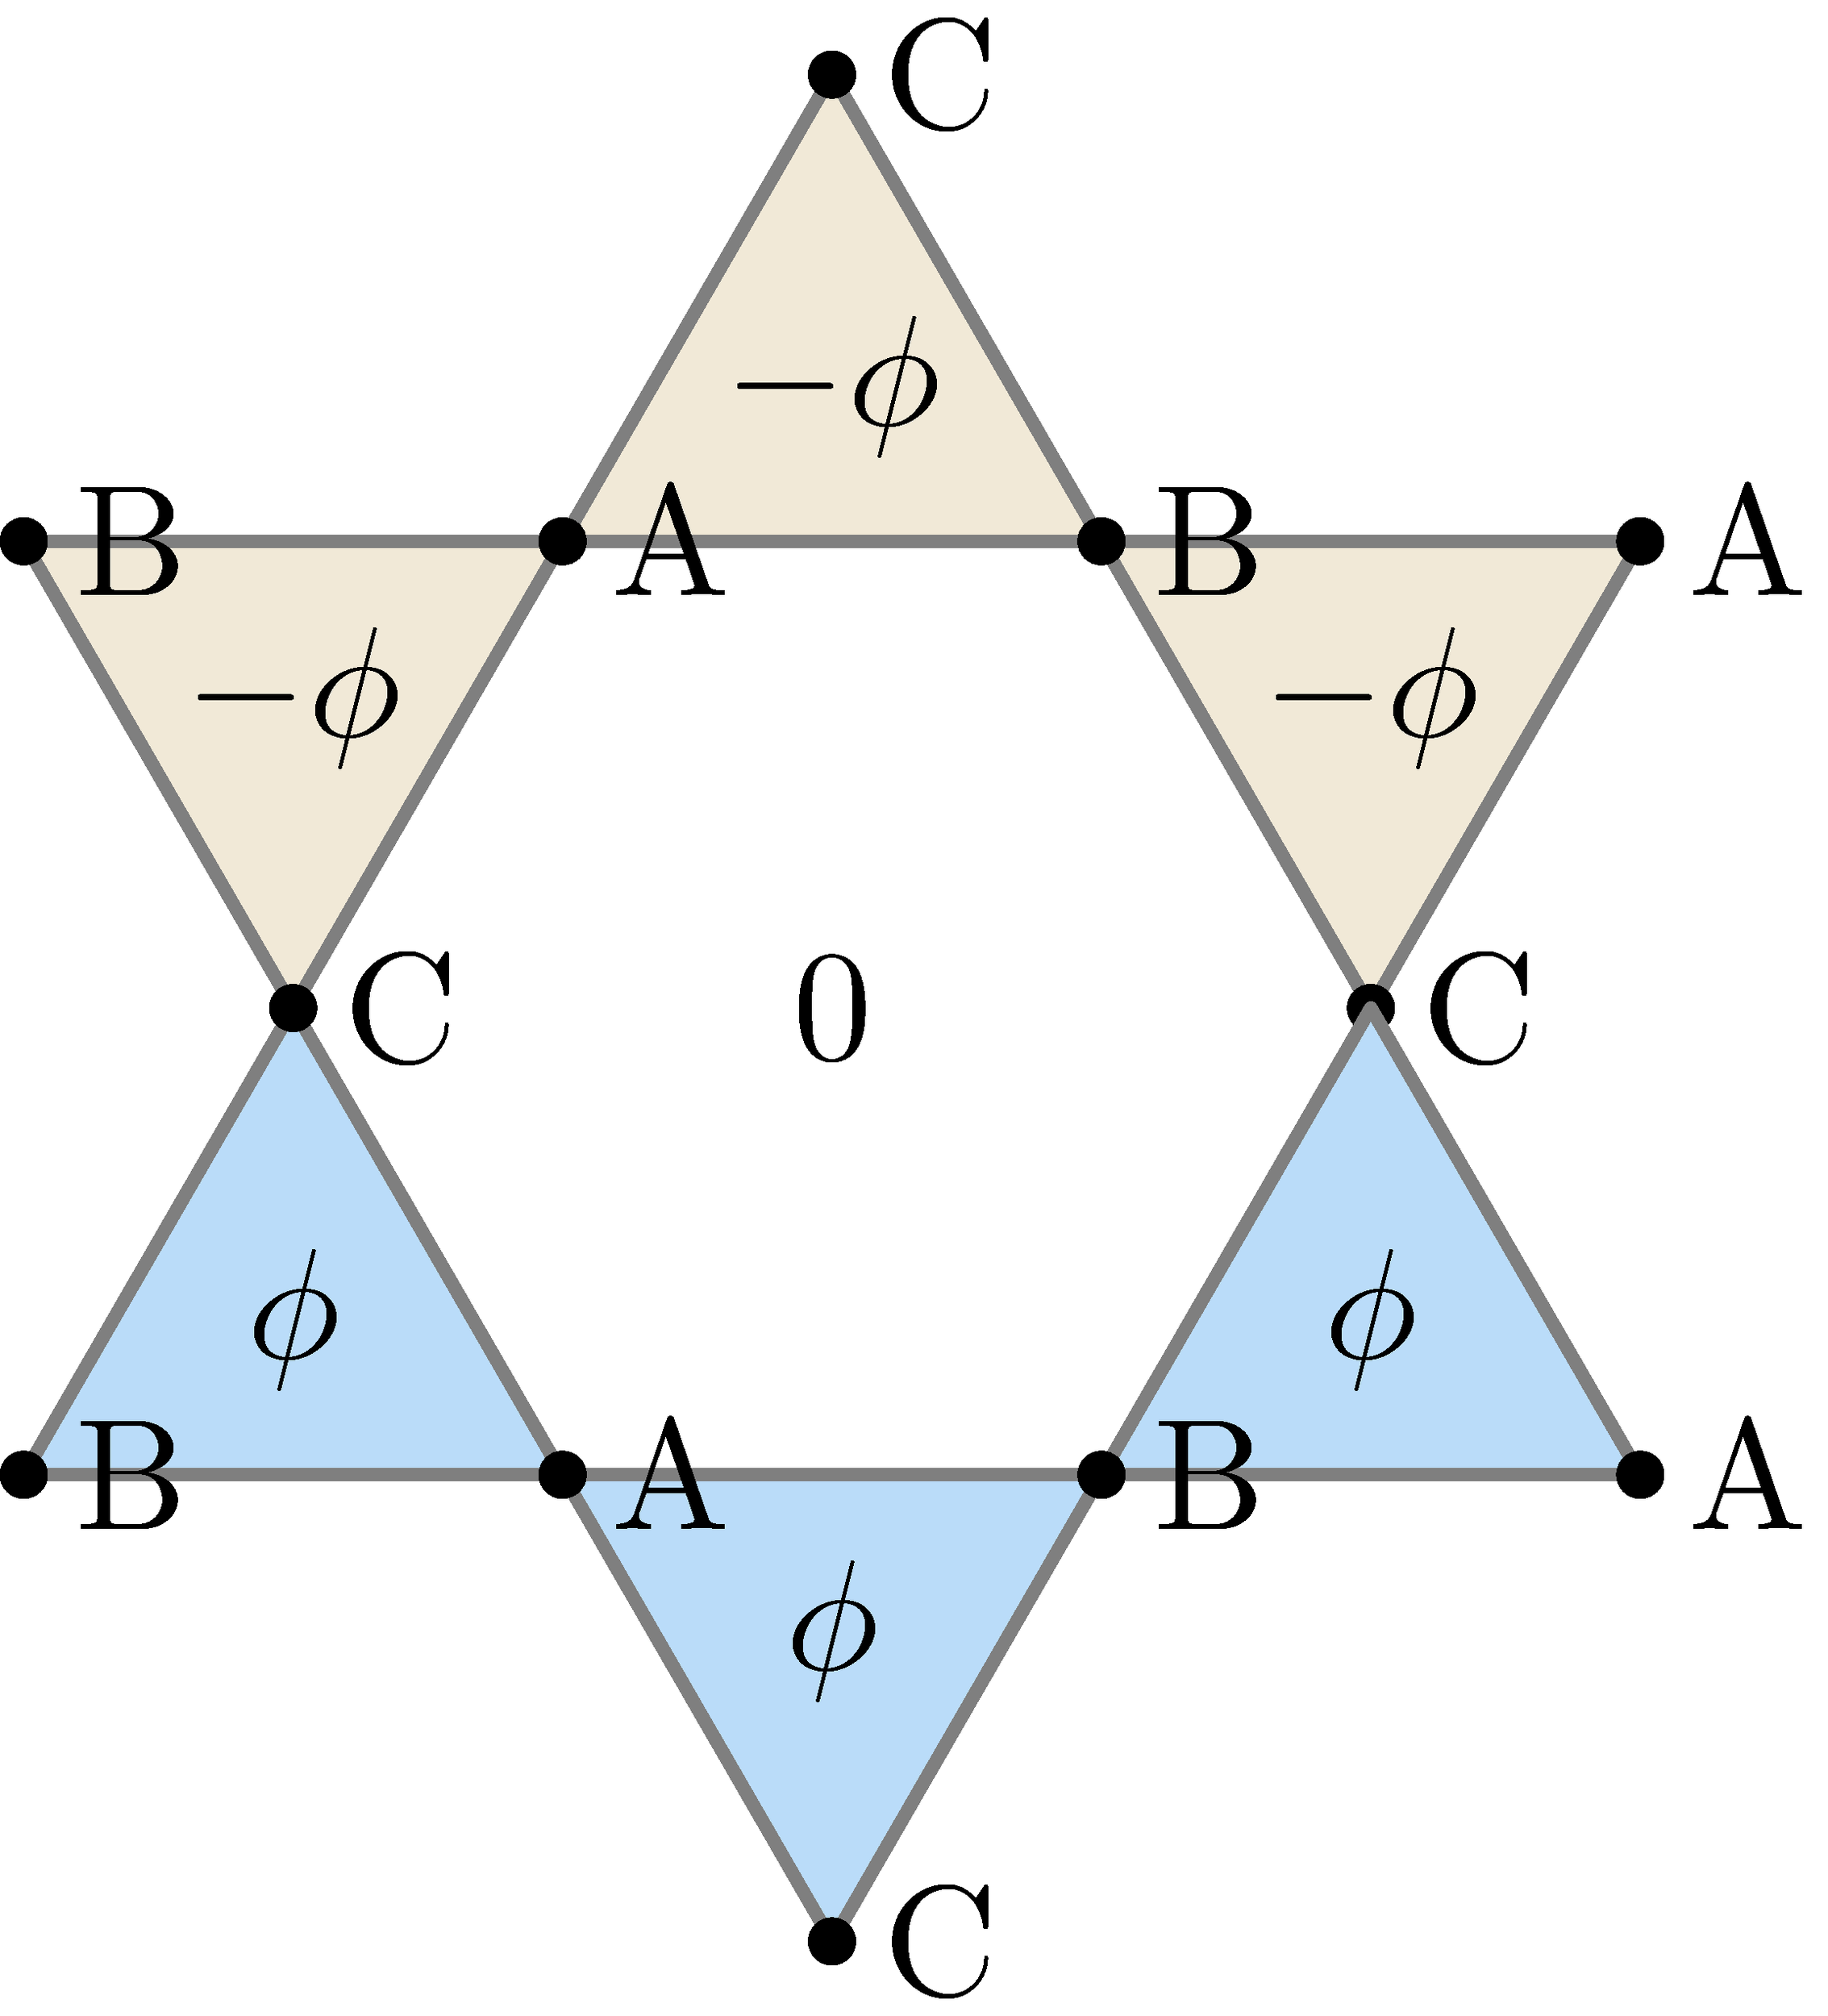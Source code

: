 settings.outformat = "png";
settings.render=20;
defaultpen(fontsize(10pt));
unitsize(3mm);
usepackage("amsfonts");
settings.tex="pdflatex" ;
string pale_green = "#D8F2EB";
string pale_yellow = "#F2EAD8";
string pale_blue2 = "#D8E0F2";
string pale_blue = "BBDDFA"; 

string[] inner_labs = {"C", "B", "A", "C", "A", "B"};
string[] outer_labs = {"A", "C", "B", "B", "C", "A"};
string[] tri_phases = {"$-\phi$", "$-\phi$", "$-\phi$", "$\phi$", "$\phi$", "$\phi$"};
pen[] tri_phase_pens = {rgb(pale_yellow), rgb(pale_yellow), rgb(pale_yellow), rgb(pale_blue), rgb(pale_blue), rgb(pale_blue)};
pen centre_phase_pen = white;
string cent_phase = "$0$";

real lattice_space = 4;
real kag_angle = pi/3;
pair label_shift = lattice_space*(0.2,0);
pen lw = linewidth(0.8pt);
pen line_col = grey;


fill(lattice_space*(cos(0), sin(0)) -- lattice_space*(cos(pi/3), sin(pi/3)) -- lattice_space*(cos(2*pi/3), sin(2*pi/3)) -- lattice_space*(cos(pi), sin(pi)) --lattice_space*(cos(4*pi/3), sin(4*pi/3)) --lattice_space*(cos(5*pi/3), sin(5*pi/3)) -- cycle, p=centre_phase_pen);
label((0,0), cent_phase);
for (int rot_int = 0; rot_int < 6; ++ rot_int)
{
    real angle = rot_int*kag_angle;
    pair inner_loc = lattice_space*(cos(angle), sin(angle));
    pair outer_loc = 2*lattice_space*sin(pi/3)*(cos(angle+pi/6), sin(angle+pi/6));
    pair next_inner_loc = lattice_space*(cos((rot_int+1)*kag_angle), sin((rot_int+1)*kag_angle));

    fill(inner_loc -- outer_loc -- next_inner_loc -- cycle, p=tri_phase_pens[rot_int]);
    draw(inner_loc -- outer_loc, p=line_col+lw);
    draw(inner_loc --  next_inner_loc, p=line_col+lw);
    draw(outer_loc --  next_inner_loc, p=line_col+lw);
    dot(inner_loc);
    dot(outer_loc);
    label(inner_labs[rot_int], inner_loc +label_shift);
    label(outer_labs[rot_int], outer_loc+ label_shift);
    label(tri_phases[rot_int], (inner_loc+next_inner_loc+outer_loc)/3);
}



